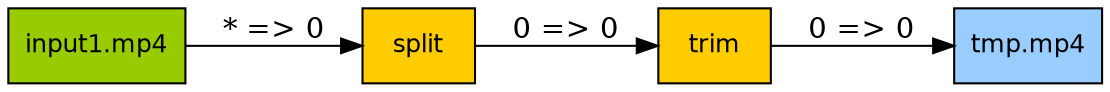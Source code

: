 digraph {
	rankdir=LR
	fontname=Helvetica
	fontsize=12
	"1dcc16374ae0cb51" [label="input1.mp4" fillcolor="#99cc00" fontname=Helvetica fontsize=12 shape=box style=filled]
	5224866572894552 [label=split fillcolor="#ffcc00" fontname=Helvetica fontsize=12 shape=box style=filled]
	"842f5e9cde9c463" [label=trim fillcolor="#ffcc00" fontname=Helvetica fontsize=12 shape=box style=filled]
	"53dfdefbca6d5c3b" [label="tmp.mp4" fillcolor="#99ccff" fontname=Helvetica fontsize=12 shape=box style=filled]
	"1dcc16374ae0cb51" -> 5224866572894552 [label="* => 0"]
	5224866572894552 -> "842f5e9cde9c463" [label="0 => 0"]
	"842f5e9cde9c463" -> "53dfdefbca6d5c3b" [label="0 => 0"]
}
